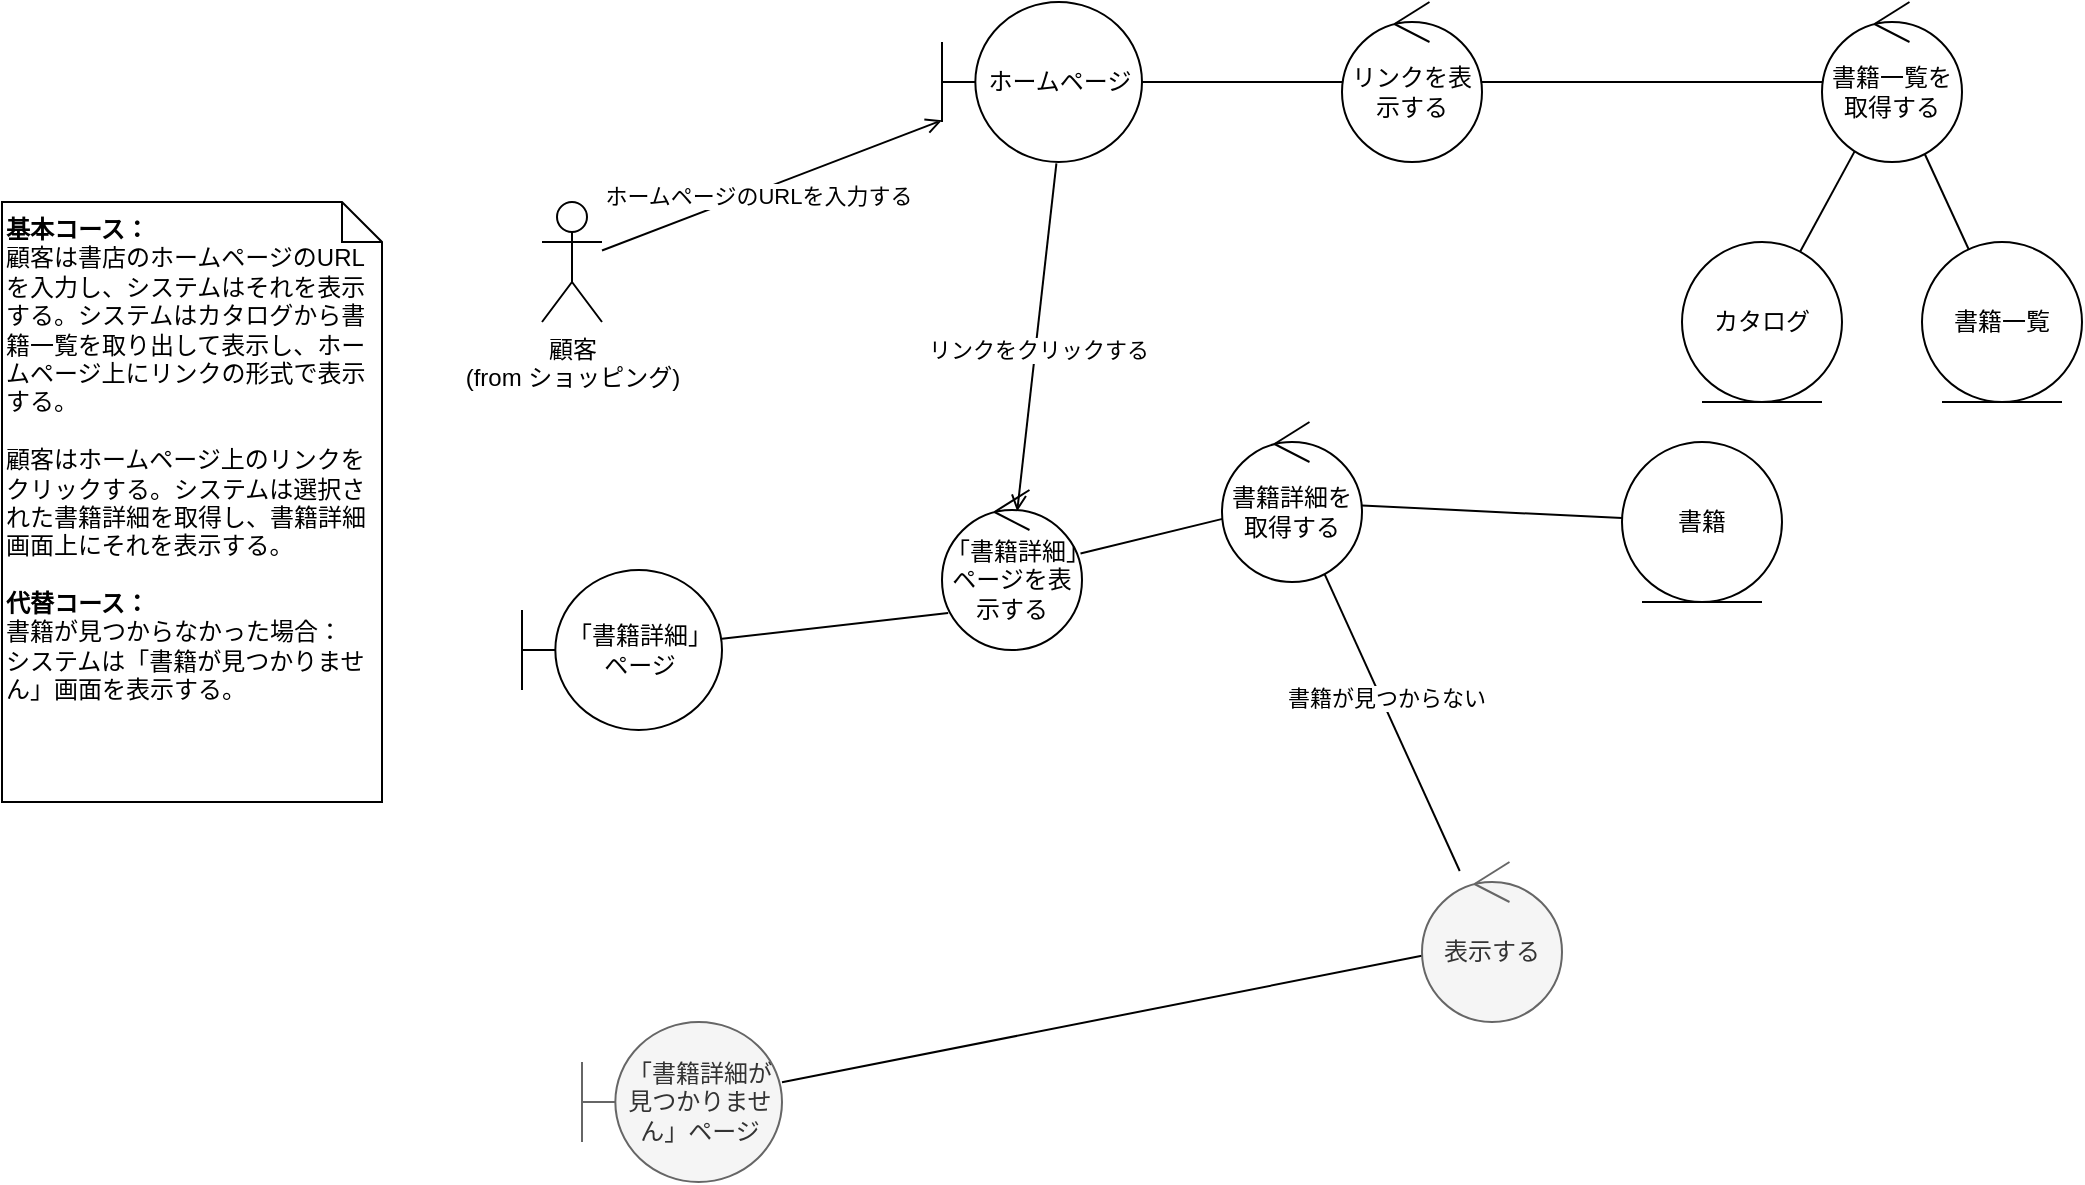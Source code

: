 <mxfile version="16.5.6" type="github">
  <diagram id="_8ZyoL8Y4La_zpmy5LaL" name="Page-1">
    <mxGraphModel dx="938" dy="850" grid="1" gridSize="10" guides="1" tooltips="1" connect="1" arrows="1" fold="1" page="1" pageScale="1" pageWidth="1169" pageHeight="827" math="0" shadow="0">
      <root>
        <mxCell id="0" />
        <mxCell id="1" parent="0" />
        <mxCell id="T5APIE9CymFZLiyWveOl-11" value="" style="rounded=0;orthogonalLoop=1;jettySize=auto;html=1;endArrow=open;endFill=0;" edge="1" parent="1" source="dx-aQ0KoJILxpsaa_ast-1" target="T5APIE9CymFZLiyWveOl-10">
          <mxGeometry relative="1" as="geometry" />
        </mxCell>
        <mxCell id="T5APIE9CymFZLiyWveOl-12" value="ホームページのURLを入力する" style="edgeLabel;html=1;align=center;verticalAlign=middle;resizable=0;points=[];" vertex="1" connectable="0" parent="T5APIE9CymFZLiyWveOl-11">
          <mxGeometry x="-0.098" y="-2" relative="1" as="geometry">
            <mxPoint as="offset" />
          </mxGeometry>
        </mxCell>
        <mxCell id="T5APIE9CymFZLiyWveOl-14" value="" style="edgeStyle=none;rounded=0;orthogonalLoop=1;jettySize=auto;html=1;endArrow=open;endFill=0;exitX=0.572;exitY=1.008;exitDx=0;exitDy=0;exitPerimeter=0;entryX=0.537;entryY=0.133;entryDx=0;entryDy=0;entryPerimeter=0;" edge="1" parent="1" source="T5APIE9CymFZLiyWveOl-10" target="T5APIE9CymFZLiyWveOl-32">
          <mxGeometry relative="1" as="geometry" />
        </mxCell>
        <mxCell id="T5APIE9CymFZLiyWveOl-15" value="リンクをクリックする" style="edgeLabel;html=1;align=center;verticalAlign=middle;resizable=0;points=[];" vertex="1" connectable="0" parent="T5APIE9CymFZLiyWveOl-14">
          <mxGeometry x="0.07" y="1" relative="1" as="geometry">
            <mxPoint as="offset" />
          </mxGeometry>
        </mxCell>
        <mxCell id="dx-aQ0KoJILxpsaa_ast-1" value="顧客&lt;br&gt;(from ショッピング)" style="shape=umlActor;verticalLabelPosition=bottom;verticalAlign=top;html=1;outlineConnect=0;" parent="1" vertex="1">
          <mxGeometry x="300" y="190" width="30" height="60" as="geometry" />
        </mxCell>
        <mxCell id="T5APIE9CymFZLiyWveOl-3" value="&lt;b&gt;基本コース：&lt;/b&gt;&lt;br&gt;顧客は書店のホームページのURLを入力し、システムはそれを表示する。システムはカタログから書籍一覧を取り出して表示し、ホームページ上にリンクの形式で表示する。&lt;br&gt;&lt;br&gt;顧客はホームページ上のリンクをクリックする。システムは選択された書籍詳細を取得し、書籍詳細画面上にそれを表示する。&lt;br&gt;&lt;br&gt;&lt;b&gt;代替コース：&lt;br&gt;&lt;/b&gt;書籍が見つからなかった場合：&lt;br&gt;システムは「書籍が見つかりません」画面を表示する。" style="shape=note;size=20;whiteSpace=wrap;html=1;align=left;verticalAlign=top;" vertex="1" parent="1">
          <mxGeometry x="30" y="190" width="190" height="300" as="geometry" />
        </mxCell>
        <mxCell id="T5APIE9CymFZLiyWveOl-17" value="" style="edgeStyle=none;rounded=0;orthogonalLoop=1;jettySize=auto;html=1;endArrow=none;endFill=0;" edge="1" parent="1" source="T5APIE9CymFZLiyWveOl-10" target="T5APIE9CymFZLiyWveOl-16">
          <mxGeometry relative="1" as="geometry" />
        </mxCell>
        <mxCell id="T5APIE9CymFZLiyWveOl-10" value="ホームページ" style="shape=umlBoundary;whiteSpace=wrap;html=1;" vertex="1" parent="1">
          <mxGeometry x="500" y="90" width="100" height="80" as="geometry" />
        </mxCell>
        <mxCell id="T5APIE9CymFZLiyWveOl-22" value="" style="edgeStyle=none;rounded=0;orthogonalLoop=1;jettySize=auto;html=1;endArrow=none;endFill=0;" edge="1" parent="1" source="T5APIE9CymFZLiyWveOl-32" target="T5APIE9CymFZLiyWveOl-19">
          <mxGeometry relative="1" as="geometry">
            <mxPoint x="830" y="249.264" as="sourcePoint" />
          </mxGeometry>
        </mxCell>
        <mxCell id="T5APIE9CymFZLiyWveOl-34" value="" style="edgeStyle=none;rounded=0;orthogonalLoop=1;jettySize=auto;html=1;endArrow=none;endFill=0;" edge="1" parent="1" source="T5APIE9CymFZLiyWveOl-16" target="T5APIE9CymFZLiyWveOl-33">
          <mxGeometry relative="1" as="geometry" />
        </mxCell>
        <mxCell id="T5APIE9CymFZLiyWveOl-16" value="リンクを表示する" style="ellipse;shape=umlControl;whiteSpace=wrap;html=1;" vertex="1" parent="1">
          <mxGeometry x="700" y="90" width="70" height="80" as="geometry" />
        </mxCell>
        <mxCell id="T5APIE9CymFZLiyWveOl-21" value="" style="edgeStyle=none;rounded=0;orthogonalLoop=1;jettySize=auto;html=1;endArrow=none;endFill=0;" edge="1" parent="1" source="T5APIE9CymFZLiyWveOl-19" target="T5APIE9CymFZLiyWveOl-20">
          <mxGeometry relative="1" as="geometry" />
        </mxCell>
        <mxCell id="T5APIE9CymFZLiyWveOl-28" value="" style="edgeStyle=none;rounded=0;orthogonalLoop=1;jettySize=auto;html=1;endArrow=none;endFill=0;" edge="1" parent="1" source="T5APIE9CymFZLiyWveOl-19" target="T5APIE9CymFZLiyWveOl-27">
          <mxGeometry relative="1" as="geometry" />
        </mxCell>
        <mxCell id="T5APIE9CymFZLiyWveOl-29" value="書籍が見つからない" style="edgeLabel;html=1;align=center;verticalAlign=middle;resizable=0;points=[];" vertex="1" connectable="0" parent="T5APIE9CymFZLiyWveOl-28">
          <mxGeometry x="-0.152" y="2" relative="1" as="geometry">
            <mxPoint as="offset" />
          </mxGeometry>
        </mxCell>
        <mxCell id="T5APIE9CymFZLiyWveOl-19" value="書籍詳細を取得する" style="ellipse;shape=umlControl;whiteSpace=wrap;html=1;" vertex="1" parent="1">
          <mxGeometry x="640" y="300" width="70" height="80" as="geometry" />
        </mxCell>
        <mxCell id="T5APIE9CymFZLiyWveOl-20" value="書籍" style="ellipse;shape=umlEntity;whiteSpace=wrap;html=1;" vertex="1" parent="1">
          <mxGeometry x="840" y="310" width="80" height="80" as="geometry" />
        </mxCell>
        <mxCell id="T5APIE9CymFZLiyWveOl-26" value="" style="edgeStyle=none;rounded=0;orthogonalLoop=1;jettySize=auto;html=1;endArrow=none;endFill=0;exitX=0.044;exitY=0.769;exitDx=0;exitDy=0;exitPerimeter=0;" edge="1" parent="1" source="T5APIE9CymFZLiyWveOl-32" target="T5APIE9CymFZLiyWveOl-25">
          <mxGeometry relative="1" as="geometry" />
        </mxCell>
        <mxCell id="T5APIE9CymFZLiyWveOl-25" value="「書籍詳細」ページ" style="shape=umlBoundary;whiteSpace=wrap;html=1;" vertex="1" parent="1">
          <mxGeometry x="290" y="374" width="100" height="80" as="geometry" />
        </mxCell>
        <mxCell id="T5APIE9CymFZLiyWveOl-31" value="" style="edgeStyle=none;rounded=0;orthogonalLoop=1;jettySize=auto;html=1;endArrow=none;endFill=0;" edge="1" parent="1" source="T5APIE9CymFZLiyWveOl-27" target="T5APIE9CymFZLiyWveOl-30">
          <mxGeometry relative="1" as="geometry" />
        </mxCell>
        <mxCell id="T5APIE9CymFZLiyWveOl-27" value="表示する" style="ellipse;shape=umlControl;whiteSpace=wrap;html=1;fillColor=#f5f5f5;fontColor=#333333;strokeColor=#666666;" vertex="1" parent="1">
          <mxGeometry x="740" y="520" width="70" height="80" as="geometry" />
        </mxCell>
        <mxCell id="T5APIE9CymFZLiyWveOl-30" value="「書籍詳細が見つかりません」ページ" style="shape=umlBoundary;whiteSpace=wrap;html=1;fillColor=#f5f5f5;fontColor=#333333;strokeColor=#666666;" vertex="1" parent="1">
          <mxGeometry x="320" y="600" width="100" height="80" as="geometry" />
        </mxCell>
        <mxCell id="T5APIE9CymFZLiyWveOl-32" value="「書籍詳細」ページを表示する" style="ellipse;shape=umlControl;whiteSpace=wrap;html=1;" vertex="1" parent="1">
          <mxGeometry x="500" y="334" width="70" height="80" as="geometry" />
        </mxCell>
        <mxCell id="T5APIE9CymFZLiyWveOl-36" value="" style="edgeStyle=none;rounded=0;orthogonalLoop=1;jettySize=auto;html=1;endArrow=none;endFill=0;" edge="1" parent="1" source="T5APIE9CymFZLiyWveOl-33" target="T5APIE9CymFZLiyWveOl-35">
          <mxGeometry relative="1" as="geometry" />
        </mxCell>
        <mxCell id="T5APIE9CymFZLiyWveOl-38" value="" style="edgeStyle=none;rounded=0;orthogonalLoop=1;jettySize=auto;html=1;endArrow=none;endFill=0;" edge="1" parent="1" source="T5APIE9CymFZLiyWveOl-33" target="T5APIE9CymFZLiyWveOl-37">
          <mxGeometry relative="1" as="geometry" />
        </mxCell>
        <mxCell id="T5APIE9CymFZLiyWveOl-33" value="書籍一覧を取得する" style="ellipse;shape=umlControl;whiteSpace=wrap;html=1;" vertex="1" parent="1">
          <mxGeometry x="940" y="90" width="70" height="80" as="geometry" />
        </mxCell>
        <mxCell id="T5APIE9CymFZLiyWveOl-35" value="カタログ" style="ellipse;shape=umlEntity;whiteSpace=wrap;html=1;" vertex="1" parent="1">
          <mxGeometry x="870" y="210" width="80" height="80" as="geometry" />
        </mxCell>
        <mxCell id="T5APIE9CymFZLiyWveOl-37" value="書籍一覧" style="ellipse;shape=umlEntity;whiteSpace=wrap;html=1;" vertex="1" parent="1">
          <mxGeometry x="990" y="210" width="80" height="80" as="geometry" />
        </mxCell>
      </root>
    </mxGraphModel>
  </diagram>
</mxfile>
